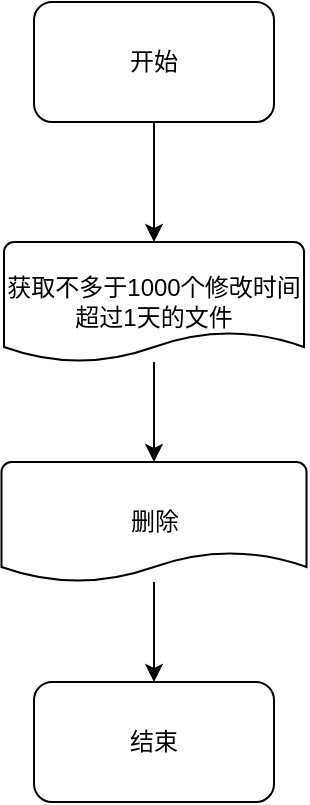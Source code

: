<mxfile version="14.2.2" type="github">
  <diagram id="xo9yJHF5ZC7IuUjmxbOy" name="Page-1">
    <mxGraphModel dx="782" dy="671" grid="1" gridSize="10" guides="1" tooltips="1" connect="1" arrows="1" fold="1" page="1" pageScale="1" pageWidth="827" pageHeight="1169" math="0" shadow="0">
      <root>
        <mxCell id="0" />
        <mxCell id="1" parent="0" />
        <mxCell id="-mi4qLx-ravPEUi1Ixxj-2" style="edgeStyle=orthogonalEdgeStyle;rounded=0;orthogonalLoop=1;jettySize=auto;html=1;entryX=0.5;entryY=0;entryDx=0;entryDy=0;" edge="1" parent="1" source="-mi4qLx-ravPEUi1Ixxj-1" target="-mi4qLx-ravPEUi1Ixxj-4">
          <mxGeometry relative="1" as="geometry">
            <mxPoint x="400" y="240" as="targetPoint" />
          </mxGeometry>
        </mxCell>
        <mxCell id="-mi4qLx-ravPEUi1Ixxj-1" value="开始" style="rounded=1;whiteSpace=wrap;html=1;" vertex="1" parent="1">
          <mxGeometry x="340" y="130" width="120" height="60" as="geometry" />
        </mxCell>
        <mxCell id="-mi4qLx-ravPEUi1Ixxj-6" style="edgeStyle=orthogonalEdgeStyle;rounded=0;orthogonalLoop=1;jettySize=auto;html=1;exitX=0.5;exitY=1;exitDx=0;exitDy=0;entryX=0.5;entryY=0;entryDx=0;entryDy=0;" edge="1" parent="1" source="-mi4qLx-ravPEUi1Ixxj-4" target="-mi4qLx-ravPEUi1Ixxj-5">
          <mxGeometry relative="1" as="geometry" />
        </mxCell>
        <mxCell id="-mi4qLx-ravPEUi1Ixxj-4" value="获取不多于1000个修改时间超过1天的文件" style="strokeWidth=1;html=1;shape=mxgraph.flowchart.document2;whiteSpace=wrap;size=0.25;" vertex="1" parent="1">
          <mxGeometry x="325" y="250" width="150" height="60" as="geometry" />
        </mxCell>
        <mxCell id="-mi4qLx-ravPEUi1Ixxj-8" style="edgeStyle=orthogonalEdgeStyle;rounded=0;orthogonalLoop=1;jettySize=auto;html=1;exitX=0.5;exitY=1;exitDx=0;exitDy=0;entryX=0.5;entryY=0;entryDx=0;entryDy=0;" edge="1" parent="1" source="-mi4qLx-ravPEUi1Ixxj-5" target="-mi4qLx-ravPEUi1Ixxj-7">
          <mxGeometry relative="1" as="geometry" />
        </mxCell>
        <mxCell id="-mi4qLx-ravPEUi1Ixxj-5" value="删除" style="strokeWidth=1;html=1;shape=mxgraph.flowchart.document2;whiteSpace=wrap;size=0.25;" vertex="1" parent="1">
          <mxGeometry x="323.75" y="360" width="152.5" height="60" as="geometry" />
        </mxCell>
        <mxCell id="-mi4qLx-ravPEUi1Ixxj-7" value="结束" style="rounded=1;whiteSpace=wrap;html=1;" vertex="1" parent="1">
          <mxGeometry x="340" y="470" width="120" height="60" as="geometry" />
        </mxCell>
      </root>
    </mxGraphModel>
  </diagram>
</mxfile>
